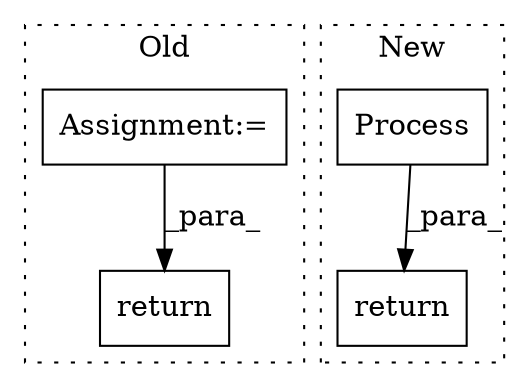 digraph G {
subgraph cluster0 {
1 [label="return" a="41" s="1152" l="7" shape="box"];
3 [label="Assignment:=" a="7" s="983" l="2" shape="box"];
label = "Old";
style="dotted";
}
subgraph cluster1 {
2 [label="Process" a="32" s="503" l="9" shape="box"];
4 [label="return" a="41" s="488" l="7" shape="box"];
label = "New";
style="dotted";
}
2 -> 4 [label="_para_"];
3 -> 1 [label="_para_"];
}